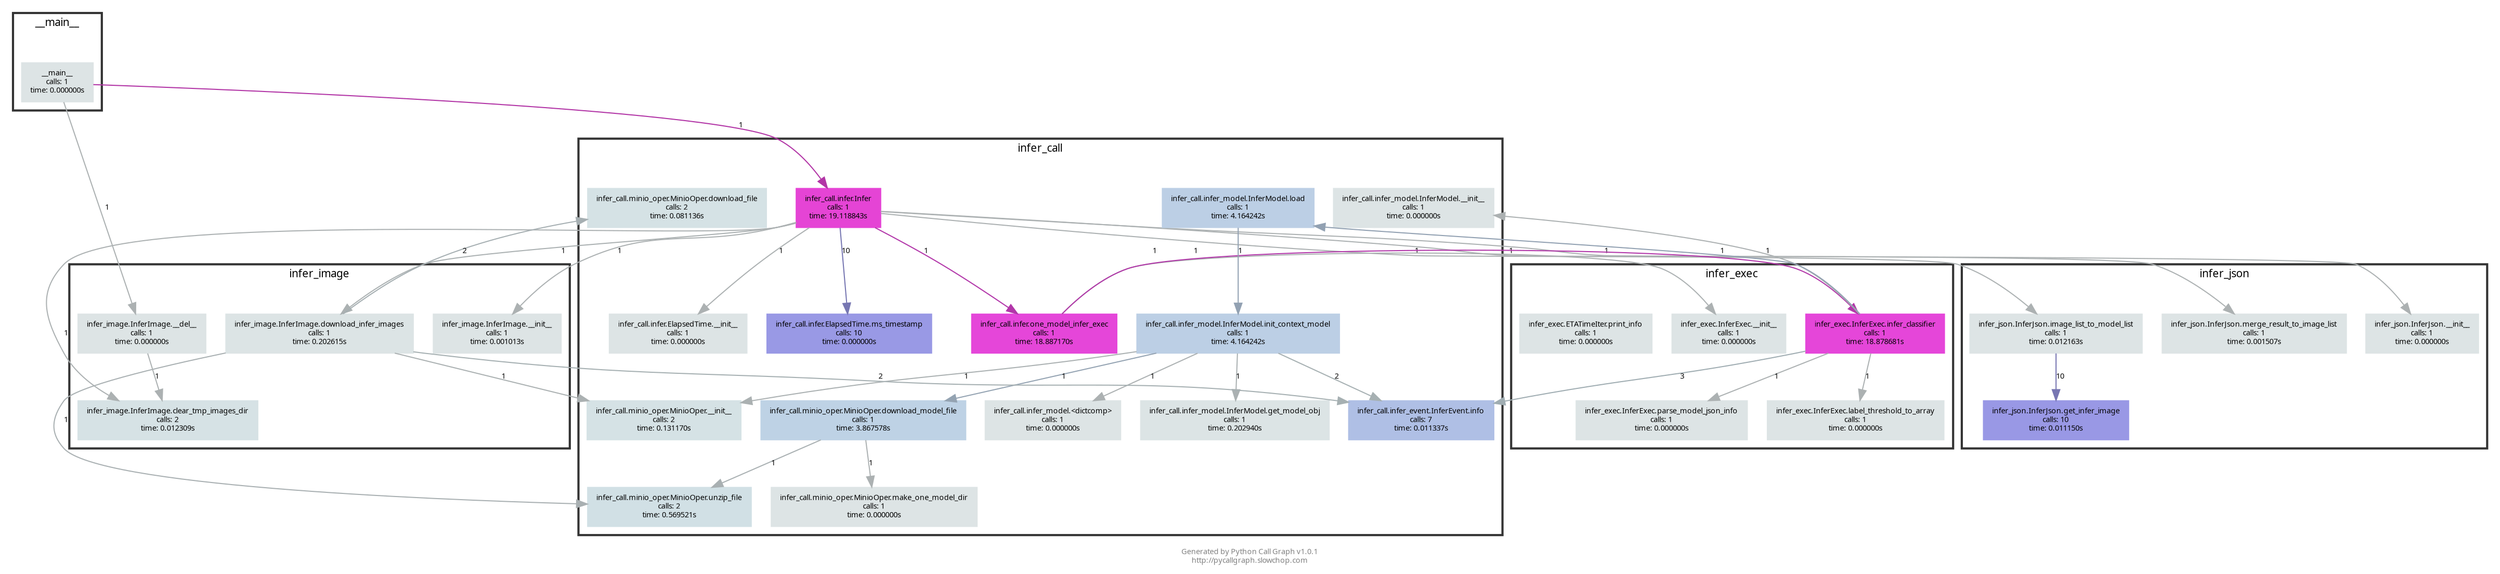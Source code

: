 digraph G {

    // Attributes
    graph [ overlap = "scalexy", fontname = "Verdana", fontsize = "7", fontcolor = "#0000007f", label = "Generated by Python Call Graph v1.0.1\nhttp://pycallgraph.slowchop.com" ];
    node [ fontname = "Verdana", fontsize = "7", fontcolor = "#000000ff", style = "filled", shape = "rect" ];
    edge [ fontname = "Verdana", fontsize = "7", fontcolor = "#000000ff" ];

    // Groups
    subgraph "cluster___main__" { "__main__"; label = "__main__"; fontsize = "10"; fontcolor = "black"; style = "bold"; color="#000000cc"; }
    subgraph "cluster_infer_call" { "infer_call.infer.Infer" "infer_call.infer.ElapsedTime.__init__" "infer_call.infer.ElapsedTime.ms_timestamp" "infer_call.minio_oper.MinioOper.__init__" "infer_call.minio_oper.MinioOper.download_file" "infer_call.minio_oper.MinioOper.unzip_file" "infer_call.infer_event.InferEvent.info" "infer_call.infer.one_model_infer_exec" "infer_call.infer_model.InferModel.__init__" "infer_call.infer_model.InferModel.load" "infer_call.infer_model.InferModel.init_context_model" "infer_call.minio_oper.MinioOper.download_model_file" "infer_call.minio_oper.MinioOper.make_one_model_dir" "infer_call.infer_model.<dictcomp>" "infer_call.infer_model.InferModel.get_model_obj"; label = "infer_call"; fontsize = "10"; fontcolor = "black"; style = "bold"; color="#000000cc"; }
    subgraph "cluster_infer_image" { "infer_image.InferImage.__init__" "infer_image.InferImage.download_infer_images" "infer_image.InferImage.clear_tmp_images_dir" "infer_image.InferImage.__del__"; label = "infer_image"; fontsize = "10"; fontcolor = "black"; style = "bold"; color="#000000cc"; }
    subgraph "cluster_infer_json" { "infer_json.InferJson.__init__" "infer_json.InferJson.image_list_to_model_list" "infer_json.InferJson.get_infer_image" "infer_json.InferJson.merge_result_to_image_list"; label = "infer_json"; fontsize = "10"; fontcolor = "black"; style = "bold"; color="#000000cc"; }
    subgraph "cluster_infer_exec" { "infer_exec.InferExec.__init__" "infer_exec.InferExec.infer_classifier" "infer_exec.InferExec.parse_model_json_info" "infer_exec.InferExec.label_threshold_to_array" "infer_exec.ETATimeIter.print_info"; label = "infer_exec"; fontsize = "10"; fontcolor = "black"; style = "bold"; color="#000000cc"; }

    // Nodes
    "__main__" [color = "#dde4e5ff", label = "__main__\ncalls: 1\ntime: 0.000000s"];
    "infer_call.infer.Infer" [color = "#e544d5ff", label = "infer_call.infer.Infer\ncalls: 1\ntime: 19.118843s"];
    "infer_call.infer.ElapsedTime.__init__" [color = "#dde4e5ff", label = "infer_call.infer.ElapsedTime.__init__\ncalls: 1\ntime: 0.000000s"];
    "infer_call.infer.ElapsedTime.ms_timestamp" [color = "#9999e5ff", label = "infer_call.infer.ElapsedTime.ms_timestamp\ncalls: 10\ntime: 0.000000s"];
    "infer_image.InferImage.__init__" [color = "#dde4e5ff", label = "infer_image.InferImage.__init__\ncalls: 1\ntime: 0.001013s"];
    "infer_image.InferImage.download_infer_images" [color = "#dce4e5ff", label = "infer_image.InferImage.download_infer_images\ncalls: 1\ntime: 0.202615s"];
    "infer_call.minio_oper.MinioOper.__init__" [color = "#d5e2e5ff", label = "infer_call.minio_oper.MinioOper.__init__\ncalls: 2\ntime: 0.131170s"];
    "infer_call.minio_oper.MinioOper.download_file" [color = "#d5e2e5ff", label = "infer_call.minio_oper.MinioOper.download_file\ncalls: 2\ntime: 0.081136s"];
    "infer_call.minio_oper.MinioOper.unzip_file" [color = "#d1e0e5ff", label = "infer_call.minio_oper.MinioOper.unzip_file\ncalls: 2\ntime: 0.569521s"];
    "infer_call.infer_event.InferEvent.info" [color = "#afbfe5ff", label = "infer_call.infer_event.InferEvent.info\ncalls: 7\ntime: 0.011337s"];
    "infer_json.InferJson.__init__" [color = "#dde4e5ff", label = "infer_json.InferJson.__init__\ncalls: 1\ntime: 0.000000s"];
    "infer_json.InferJson.image_list_to_model_list" [color = "#dde4e5ff", label = "infer_json.InferJson.image_list_to_model_list\ncalls: 1\ntime: 0.012163s"];
    "infer_json.InferJson.get_infer_image" [color = "#9998e5ff", label = "infer_json.InferJson.get_infer_image\ncalls: 10\ntime: 0.011150s"];
    "infer_call.infer.one_model_infer_exec" [color = "#e546d9ff", label = "infer_call.infer.one_model_infer_exec\ncalls: 1\ntime: 18.887170s"];
    "infer_exec.InferExec.__init__" [color = "#dde4e5ff", label = "infer_exec.InferExec.__init__\ncalls: 1\ntime: 0.000000s"];
    "infer_exec.InferExec.infer_classifier" [color = "#e546d9ff", label = "infer_exec.InferExec.infer_classifier\ncalls: 1\ntime: 18.878681s"];
    "infer_call.infer_model.InferModel.__init__" [color = "#dde4e5ff", label = "infer_call.infer_model.InferModel.__init__\ncalls: 1\ntime: 0.000000s"];
    "infer_call.infer_model.InferModel.load" [color = "#bccfe5ff", label = "infer_call.infer_model.InferModel.load\ncalls: 1\ntime: 4.164242s"];
    "infer_call.infer_model.InferModel.init_context_model" [color = "#bccfe5ff", label = "infer_call.infer_model.InferModel.init_context_model\ncalls: 1\ntime: 4.164242s"];
    "infer_call.minio_oper.MinioOper.download_model_file" [color = "#bed2e5ff", label = "infer_call.minio_oper.MinioOper.download_model_file\ncalls: 1\ntime: 3.867578s"];
    "infer_call.minio_oper.MinioOper.make_one_model_dir" [color = "#dde4e5ff", label = "infer_call.minio_oper.MinioOper.make_one_model_dir\ncalls: 1\ntime: 0.000000s"];
    "infer_call.infer_model.<dictcomp>" [color = "#dde4e5ff", label = "infer_call.infer_model.<dictcomp>\ncalls: 1\ntime: 0.000000s"];
    "infer_call.infer_model.InferModel.get_model_obj" [color = "#dce4e5ff", label = "infer_call.infer_model.InferModel.get_model_obj\ncalls: 1\ntime: 0.202940s"];
    "infer_exec.InferExec.parse_model_json_info" [color = "#dde4e5ff", label = "infer_exec.InferExec.parse_model_json_info\ncalls: 1\ntime: 0.000000s"];
    "infer_exec.InferExec.label_threshold_to_array" [color = "#dde4e5ff", label = "infer_exec.InferExec.label_threshold_to_array\ncalls: 1\ntime: 0.000000s"];
    "infer_exec.ETATimeIter.print_info" [color = "#dde4e5ff", label = "infer_exec.ETATimeIter.print_info\ncalls: 1\ntime: 0.000000s"];
    "infer_json.InferJson.merge_result_to_image_list" [color = "#dde4e5ff", label = "infer_json.InferJson.merge_result_to_image_list\ncalls: 1\ntime: 0.001507s"];
    "infer_image.InferImage.clear_tmp_images_dir" [color = "#d6e2e5ff", label = "infer_image.InferImage.clear_tmp_images_dir\ncalls: 2\ntime: 0.012309s"];
    "infer_image.InferImage.__del__" [color = "#dde4e5ff", label = "infer_image.InferImage.__del__\ncalls: 1\ntime: 0.000000s"];

    // Edges
    "__main__" -> "infer_call.infer.Infer" [color = "#b235a6ff", label = "1"];
    "__main__" -> "infer_image.InferImage.__del__" [color = "#acb1b2ff", label = "1"];
    "infer_call.infer.Infer" -> "infer_call.infer.ElapsedTime.__init__" [color = "#acb1b2ff", label = "1"];
    "infer_call.infer.Infer" -> "infer_call.infer.ElapsedTime.ms_timestamp" [color = "#7777b2ff", label = "10"];
    "infer_call.infer.Infer" -> "infer_image.InferImage.__init__" [color = "#acb1b2ff", label = "1"];
    "infer_call.infer.Infer" -> "infer_image.InferImage.download_infer_images" [color = "#abb1b2ff", label = "1"];
    "infer_call.infer.Infer" -> "infer_json.InferJson.__init__" [color = "#acb1b2ff", label = "1"];
    "infer_call.infer.Infer" -> "infer_json.InferJson.image_list_to_model_list" [color = "#acb1b2ff", label = "1"];
    "infer_call.infer.Infer" -> "infer_call.infer.one_model_infer_exec" [color = "#b236a9ff", label = "1"];
    "infer_call.infer.Infer" -> "infer_json.InferJson.merge_result_to_image_list" [color = "#acb1b2ff", label = "1"];
    "infer_call.infer.Infer" -> "infer_image.InferImage.clear_tmp_images_dir" [color = "#acb1b2ff", label = "1"];
    "infer_image.InferImage.download_infer_images" -> "infer_call.minio_oper.MinioOper.__init__" [color = "#abb1b2ff", label = "1"];
    "infer_image.InferImage.download_infer_images" -> "infer_call.minio_oper.MinioOper.download_file" [color = "#a6afb2ff", label = "2"];
    "infer_image.InferImage.download_infer_images" -> "infer_call.minio_oper.MinioOper.unzip_file" [color = "#a9b0b2ff", label = "1"];
    "infer_image.InferImage.download_infer_images" -> "infer_call.infer_event.InferEvent.info" [color = "#a6b0b2ff", label = "2"];
    "infer_json.InferJson.image_list_to_model_list" -> "infer_json.InferJson.get_infer_image" [color = "#7776b2ff", label = "10"];
    "infer_call.infer.one_model_infer_exec" -> "infer_exec.InferExec.__init__" [color = "#acb1b2ff", label = "1"];
    "infer_call.infer.one_model_infer_exec" -> "infer_exec.InferExec.infer_classifier" [color = "#b237a9ff", label = "1"];
    "infer_exec.InferExec.infer_classifier" -> "infer_call.infer_event.InferEvent.info" [color = "#a0adb2ff", label = "3"];
    "infer_exec.InferExec.infer_classifier" -> "infer_call.infer_model.InferModel.__init__" [color = "#acb1b2ff", label = "1"];
    "infer_exec.InferExec.infer_classifier" -> "infer_call.infer_model.InferModel.load" [color = "#92a1b2ff", label = "1"];
    "infer_exec.InferExec.infer_classifier" -> "infer_exec.InferExec.parse_model_json_info" [color = "#acb1b2ff", label = "1"];
    "infer_exec.InferExec.infer_classifier" -> "infer_exec.InferExec.label_threshold_to_array" [color = "#acb1b2ff", label = "1"];
    "infer_call.infer_model.InferModel.load" -> "infer_call.infer_model.InferModel.init_context_model" [color = "#92a1b2ff", label = "1"];
    "infer_call.infer_model.InferModel.init_context_model" -> "infer_call.minio_oper.MinioOper.__init__" [color = "#abb1b2ff", label = "1"];
    "infer_call.infer_model.InferModel.init_context_model" -> "infer_call.minio_oper.MinioOper.download_model_file" [color = "#94a3b2ff", label = "1"];
    "infer_call.infer_model.InferModel.init_context_model" -> "infer_call.infer_event.InferEvent.info" [color = "#a6b0b2ff", label = "2"];
    "infer_call.infer_model.InferModel.init_context_model" -> "infer_call.infer_model.<dictcomp>" [color = "#acb1b2ff", label = "1"];
    "infer_call.infer_model.InferModel.init_context_model" -> "infer_call.infer_model.InferModel.get_model_obj" [color = "#abb1b2ff", label = "1"];
    "infer_call.minio_oper.MinioOper.download_model_file" -> "infer_call.minio_oper.MinioOper.make_one_model_dir" [color = "#acb1b2ff", label = "1"];
    "infer_call.minio_oper.MinioOper.download_model_file" -> "infer_call.minio_oper.MinioOper.unzip_file" [color = "#a9b0b2ff", label = "1"];
    "infer_image.InferImage.__del__" -> "infer_image.InferImage.clear_tmp_images_dir" [color = "#acb1b2ff", label = "1"];

}
